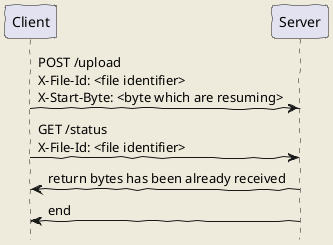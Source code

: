 @startuml

hide footbox
skinparam backgroundColor #EEEBDC
skinparam handwritten true

Client -> Server: POST /upload\nX-File-Id: <file identifier>\nX-Start-Byte: <byte which are resuming> 
Client -> Server: GET /status\nX-File-Id: <file identifier>
Server -> Client: return bytes has been already received
Server -> Client: end

@enduml